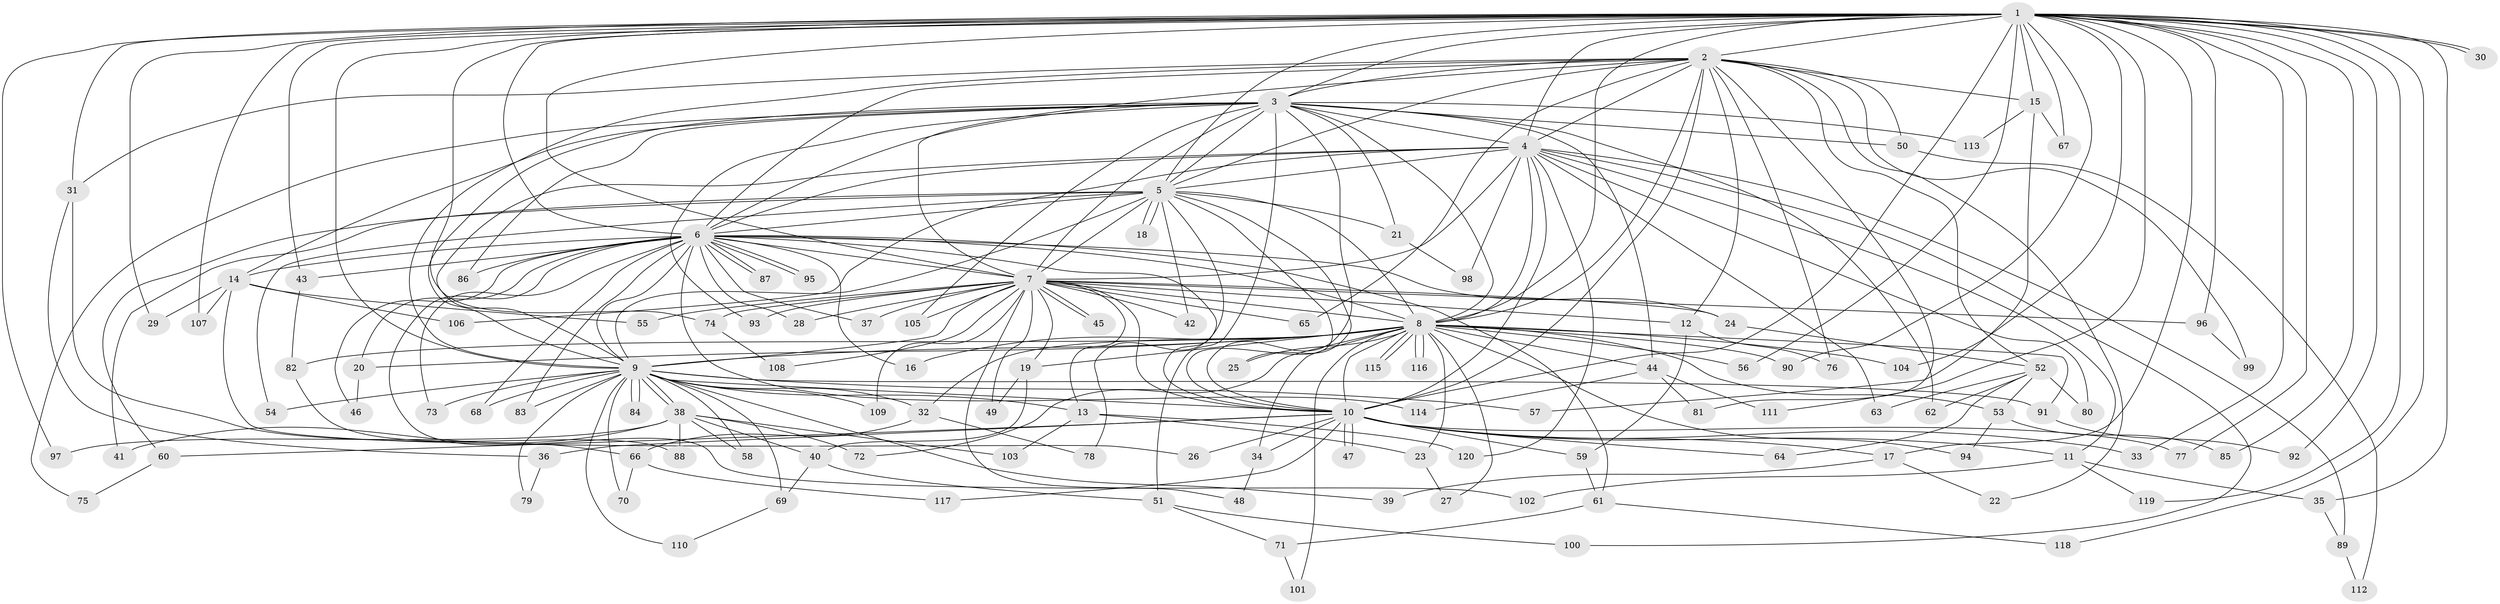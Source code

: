 // Generated by graph-tools (version 1.1) at 2025/35/03/09/25 02:35:13]
// undirected, 120 vertices, 265 edges
graph export_dot {
graph [start="1"]
  node [color=gray90,style=filled];
  1;
  2;
  3;
  4;
  5;
  6;
  7;
  8;
  9;
  10;
  11;
  12;
  13;
  14;
  15;
  16;
  17;
  18;
  19;
  20;
  21;
  22;
  23;
  24;
  25;
  26;
  27;
  28;
  29;
  30;
  31;
  32;
  33;
  34;
  35;
  36;
  37;
  38;
  39;
  40;
  41;
  42;
  43;
  44;
  45;
  46;
  47;
  48;
  49;
  50;
  51;
  52;
  53;
  54;
  55;
  56;
  57;
  58;
  59;
  60;
  61;
  62;
  63;
  64;
  65;
  66;
  67;
  68;
  69;
  70;
  71;
  72;
  73;
  74;
  75;
  76;
  77;
  78;
  79;
  80;
  81;
  82;
  83;
  84;
  85;
  86;
  87;
  88;
  89;
  90;
  91;
  92;
  93;
  94;
  95;
  96;
  97;
  98;
  99;
  100;
  101;
  102;
  103;
  104;
  105;
  106;
  107;
  108;
  109;
  110;
  111;
  112;
  113;
  114;
  115;
  116;
  117;
  118;
  119;
  120;
  1 -- 2;
  1 -- 3;
  1 -- 4;
  1 -- 5;
  1 -- 6;
  1 -- 7;
  1 -- 8;
  1 -- 9;
  1 -- 10;
  1 -- 15;
  1 -- 17;
  1 -- 29;
  1 -- 30;
  1 -- 30;
  1 -- 31;
  1 -- 33;
  1 -- 35;
  1 -- 43;
  1 -- 56;
  1 -- 67;
  1 -- 74;
  1 -- 77;
  1 -- 85;
  1 -- 90;
  1 -- 92;
  1 -- 96;
  1 -- 97;
  1 -- 104;
  1 -- 107;
  1 -- 111;
  1 -- 118;
  1 -- 119;
  2 -- 3;
  2 -- 4;
  2 -- 5;
  2 -- 6;
  2 -- 7;
  2 -- 8;
  2 -- 9;
  2 -- 10;
  2 -- 12;
  2 -- 15;
  2 -- 22;
  2 -- 31;
  2 -- 50;
  2 -- 52;
  2 -- 65;
  2 -- 76;
  2 -- 81;
  2 -- 99;
  3 -- 4;
  3 -- 5;
  3 -- 6;
  3 -- 7;
  3 -- 8;
  3 -- 9;
  3 -- 10;
  3 -- 14;
  3 -- 21;
  3 -- 44;
  3 -- 50;
  3 -- 51;
  3 -- 62;
  3 -- 75;
  3 -- 86;
  3 -- 93;
  3 -- 105;
  3 -- 113;
  4 -- 5;
  4 -- 6;
  4 -- 7;
  4 -- 8;
  4 -- 9;
  4 -- 10;
  4 -- 11;
  4 -- 63;
  4 -- 80;
  4 -- 89;
  4 -- 98;
  4 -- 100;
  4 -- 106;
  4 -- 120;
  5 -- 6;
  5 -- 7;
  5 -- 8;
  5 -- 9;
  5 -- 10;
  5 -- 18;
  5 -- 18;
  5 -- 21;
  5 -- 25;
  5 -- 41;
  5 -- 42;
  5 -- 54;
  5 -- 60;
  5 -- 78;
  6 -- 7;
  6 -- 8;
  6 -- 9;
  6 -- 10;
  6 -- 14;
  6 -- 16;
  6 -- 20;
  6 -- 24;
  6 -- 28;
  6 -- 37;
  6 -- 43;
  6 -- 46;
  6 -- 61;
  6 -- 68;
  6 -- 73;
  6 -- 83;
  6 -- 86;
  6 -- 87;
  6 -- 87;
  6 -- 95;
  6 -- 95;
  6 -- 102;
  6 -- 114;
  7 -- 8;
  7 -- 9;
  7 -- 10;
  7 -- 12;
  7 -- 13;
  7 -- 19;
  7 -- 24;
  7 -- 28;
  7 -- 37;
  7 -- 42;
  7 -- 45;
  7 -- 45;
  7 -- 48;
  7 -- 49;
  7 -- 55;
  7 -- 65;
  7 -- 74;
  7 -- 93;
  7 -- 96;
  7 -- 105;
  7 -- 108;
  7 -- 109;
  8 -- 9;
  8 -- 10;
  8 -- 16;
  8 -- 19;
  8 -- 20;
  8 -- 23;
  8 -- 25;
  8 -- 27;
  8 -- 32;
  8 -- 34;
  8 -- 44;
  8 -- 53;
  8 -- 56;
  8 -- 72;
  8 -- 82;
  8 -- 90;
  8 -- 91;
  8 -- 94;
  8 -- 101;
  8 -- 104;
  8 -- 115;
  8 -- 115;
  8 -- 116;
  8 -- 116;
  9 -- 10;
  9 -- 13;
  9 -- 32;
  9 -- 38;
  9 -- 38;
  9 -- 39;
  9 -- 54;
  9 -- 57;
  9 -- 58;
  9 -- 68;
  9 -- 69;
  9 -- 70;
  9 -- 73;
  9 -- 79;
  9 -- 83;
  9 -- 84;
  9 -- 84;
  9 -- 91;
  9 -- 109;
  9 -- 110;
  10 -- 11;
  10 -- 17;
  10 -- 26;
  10 -- 33;
  10 -- 34;
  10 -- 36;
  10 -- 47;
  10 -- 47;
  10 -- 59;
  10 -- 60;
  10 -- 64;
  10 -- 77;
  10 -- 117;
  11 -- 35;
  11 -- 102;
  11 -- 119;
  12 -- 59;
  12 -- 76;
  13 -- 23;
  13 -- 103;
  13 -- 120;
  14 -- 26;
  14 -- 29;
  14 -- 55;
  14 -- 106;
  14 -- 107;
  15 -- 57;
  15 -- 67;
  15 -- 113;
  17 -- 22;
  17 -- 39;
  19 -- 40;
  19 -- 49;
  20 -- 46;
  21 -- 98;
  23 -- 27;
  24 -- 52;
  31 -- 36;
  31 -- 66;
  32 -- 66;
  32 -- 78;
  34 -- 48;
  35 -- 89;
  36 -- 79;
  38 -- 40;
  38 -- 41;
  38 -- 58;
  38 -- 72;
  38 -- 88;
  38 -- 97;
  38 -- 103;
  40 -- 51;
  40 -- 69;
  43 -- 82;
  44 -- 81;
  44 -- 111;
  44 -- 114;
  50 -- 112;
  51 -- 71;
  51 -- 100;
  52 -- 53;
  52 -- 62;
  52 -- 63;
  52 -- 64;
  52 -- 80;
  53 -- 85;
  53 -- 94;
  59 -- 61;
  60 -- 75;
  61 -- 71;
  61 -- 118;
  66 -- 70;
  66 -- 117;
  69 -- 110;
  71 -- 101;
  74 -- 108;
  82 -- 88;
  89 -- 112;
  91 -- 92;
  96 -- 99;
}
